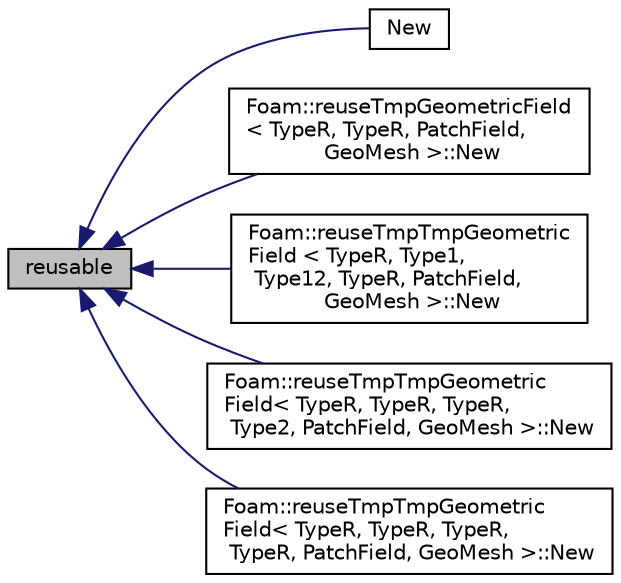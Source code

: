 digraph "reusable"
{
  bgcolor="transparent";
  edge [fontname="Helvetica",fontsize="10",labelfontname="Helvetica",labelfontsize="10"];
  node [fontname="Helvetica",fontsize="10",shape=record];
  rankdir="LR";
  Node1 [label="reusable",height=0.2,width=0.4,color="black", fillcolor="grey75", style="filled", fontcolor="black"];
  Node1 -> Node2 [dir="back",color="midnightblue",fontsize="10",style="solid",fontname="Helvetica"];
  Node2 [label="New",height=0.2,width=0.4,color="black",URL="$a10974.html#aeba47e0904f1c0846ecf9bdae6a96bc5"];
  Node1 -> Node3 [dir="back",color="midnightblue",fontsize="10",style="solid",fontname="Helvetica"];
  Node3 [label="Foam::reuseTmpGeometricField\l\< TypeR, TypeR, PatchField,\l GeoMesh \>::New",height=0.2,width=0.4,color="black",URL="$a02220.html#ac2e36f9ab50990b6244af41ea6d8c5ab"];
  Node1 -> Node4 [dir="back",color="midnightblue",fontsize="10",style="solid",fontname="Helvetica"];
  Node4 [label="Foam::reuseTmpTmpGeometric\lField    \< TypeR, Type1,\l Type12, TypeR, PatchField,\l GeoMesh \>::New",height=0.2,width=0.4,color="black",URL="$a02234.html#a5a55726eb7ef99d65f988ac41ae08d15"];
  Node1 -> Node5 [dir="back",color="midnightblue",fontsize="10",style="solid",fontname="Helvetica"];
  Node5 [label="Foam::reuseTmpTmpGeometric\lField\< TypeR, TypeR, TypeR,\l Type2, PatchField, GeoMesh \>::New",height=0.2,width=0.4,color="black",URL="$a02235.html#a453408841cffc2f6bd47cfdc2d812bd6"];
  Node1 -> Node6 [dir="back",color="midnightblue",fontsize="10",style="solid",fontname="Helvetica"];
  Node6 [label="Foam::reuseTmpTmpGeometric\lField\< TypeR, TypeR, TypeR,\l TypeR, PatchField, GeoMesh \>::New",height=0.2,width=0.4,color="black",URL="$a02236.html#a5afbd41263a75fd4585e197b499cdad3"];
}
